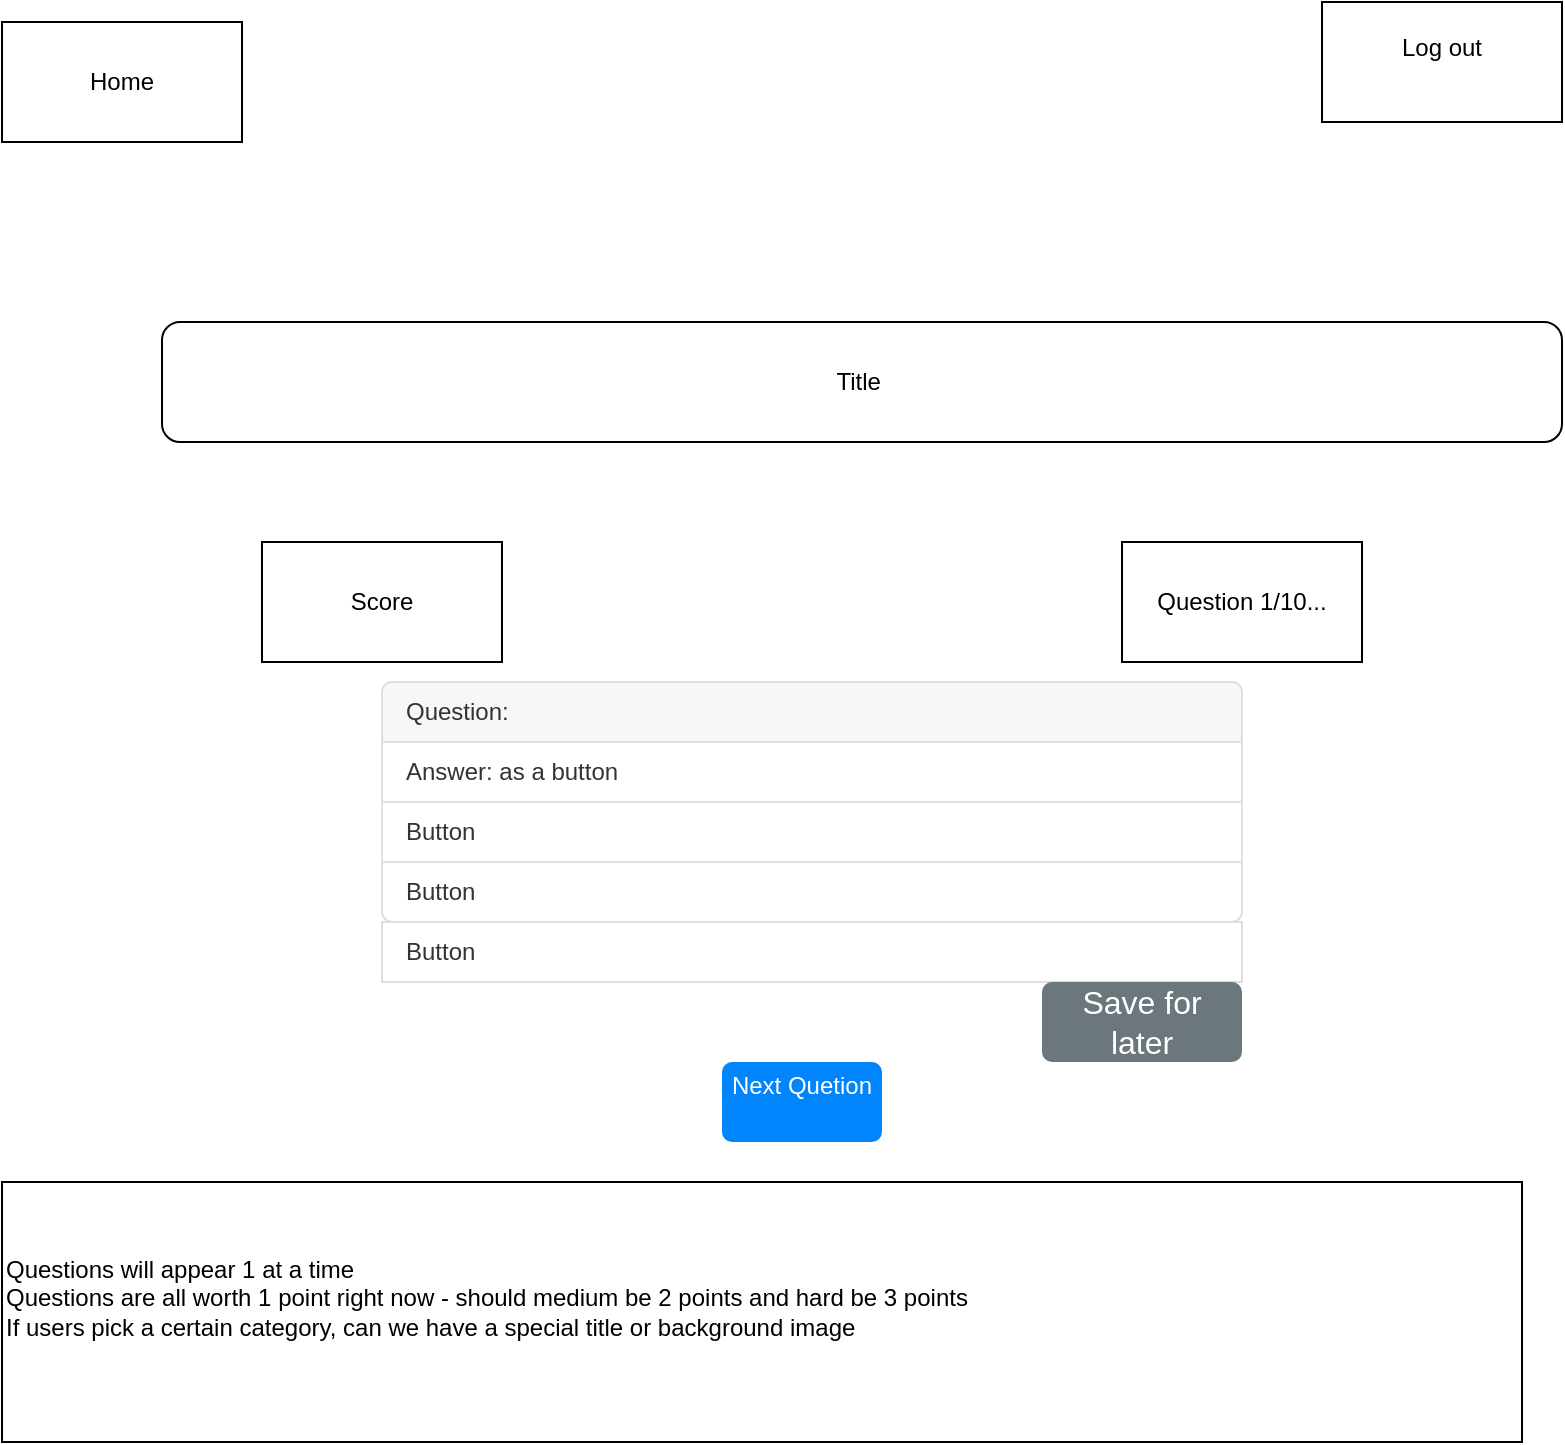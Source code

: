 <mxfile>
    <diagram id="HqVvy8os-IMtqVGMUyCh" name="Page-1">
        <mxGraphModel dx="1264" dy="802" grid="1" gridSize="10" guides="1" tooltips="1" connect="1" arrows="1" fold="1" page="1" pageScale="1" pageWidth="850" pageHeight="1100" math="0" shadow="0">
            <root>
                <mxCell id="0"/>
                <mxCell id="1" parent="0"/>
                <mxCell id="18" value="Question:&amp;nbsp;&lt;span style=&quot;white-space: pre;&quot;&gt;&#x9;&lt;/span&gt;" style="text;strokeColor=#DFDFDF;fillColor=#F7F7F7;align=left;verticalAlign=middle;spacingLeft=10;spacingRight=10;overflow=hidden;points=[[0,0.5],[1,0.5]];portConstraint=eastwest;rotatable=0;whiteSpace=wrap;html=1;shape=mxgraph.bootstrap.topButton;rSize=5;fontColor=#333333;" vertex="1" parent="1">
                    <mxGeometry x="230" y="350" width="430" height="30" as="geometry"/>
                </mxCell>
                <mxCell id="19" value="Answer: as a button" style="text;strokeColor=#DFDFDF;fillColor=#FFFFFF;align=left;verticalAlign=middle;spacingLeft=10;spacingRight=10;overflow=hidden;points=[[0,0.5],[1,0.5]];portConstraint=eastwest;rotatable=0;whiteSpace=wrap;html=1;rSize=5;fontColor=#333333;" vertex="1" parent="1">
                    <mxGeometry x="230" y="380" width="430" height="30" as="geometry"/>
                </mxCell>
                <mxCell id="20" value="Button&lt;span style=&quot;white-space: pre;&quot;&gt;&#x9;&lt;/span&gt;" style="text;strokeColor=#DFDFDF;fillColor=#FFFFFF;align=left;verticalAlign=middle;spacingLeft=10;spacingRight=10;overflow=hidden;points=[[0,0.5],[1,0.5]];portConstraint=eastwest;rotatable=0;whiteSpace=wrap;html=1;rSize=5;fontColor=#333333;" vertex="1" parent="1">
                    <mxGeometry x="230" y="410" width="430" height="30" as="geometry"/>
                </mxCell>
                <mxCell id="21" value="Button" style="text;strokeColor=#DFDFDF;fillColor=#FFFFFF;align=left;verticalAlign=middle;spacingLeft=10;spacingRight=10;overflow=hidden;points=[[0,0.5],[1,0.5]];portConstraint=eastwest;rotatable=0;whiteSpace=wrap;html=1;shape=mxgraph.bootstrap.bottomButton;rSize=5;fontColor=#333333;" vertex="1" parent="1">
                    <mxGeometry x="230" y="440" width="430" height="30" as="geometry"/>
                </mxCell>
                <mxCell id="23" value="Button&amp;nbsp;" style="text;strokeColor=#DFDFDF;fillColor=#FFFFFF;align=left;verticalAlign=middle;spacingLeft=10;spacingRight=10;overflow=hidden;points=[[0,0.5],[1,0.5]];portConstraint=eastwest;rotatable=0;whiteSpace=wrap;html=1;rSize=5;fontColor=#333333;" vertex="1" parent="1">
                    <mxGeometry x="230" y="470" width="430" height="30" as="geometry"/>
                </mxCell>
                <mxCell id="24" value="&lt;font style=&quot;font-size: 12px; color: rgb(255, 255, 255);&quot;&gt;Next Quetion&lt;/font&gt;&lt;div&gt;&lt;br&gt;&lt;/div&gt;" style="html=1;shadow=0;dashed=0;shape=mxgraph.bootstrap.rrect;rSize=5;strokeColor=none;strokeWidth=1;fillColor=#0085FC;fontColor=#FFFFFF;whiteSpace=wrap;align=center;verticalAlign=middle;spacingLeft=0;fontStyle=0;fontSize=16;spacing=5;" vertex="1" parent="1">
                    <mxGeometry x="400" y="540" width="80" height="40" as="geometry"/>
                </mxCell>
                <mxCell id="25" value="Save for later" style="html=1;shadow=0;dashed=0;shape=mxgraph.bootstrap.rrect;rSize=5;strokeColor=none;strokeWidth=1;fillColor=#6C767D;fontColor=#FFFFFF;whiteSpace=wrap;align=center;verticalAlign=middle;spacingLeft=0;fontStyle=0;fontSize=16;spacing=5;" vertex="1" parent="1">
                    <mxGeometry x="560" y="500" width="100" height="40" as="geometry"/>
                </mxCell>
                <mxCell id="26" value="Home" style="rounded=0;whiteSpace=wrap;html=1;" vertex="1" parent="1">
                    <mxGeometry x="40" y="20" width="120" height="60" as="geometry"/>
                </mxCell>
                <mxCell id="27" value="Log out&lt;div&gt;&lt;br&gt;&lt;/div&gt;" style="rounded=0;whiteSpace=wrap;html=1;" vertex="1" parent="1">
                    <mxGeometry x="700" y="10" width="120" height="60" as="geometry"/>
                </mxCell>
                <mxCell id="28" value="Title&amp;nbsp;" style="rounded=1;whiteSpace=wrap;html=1;" vertex="1" parent="1">
                    <mxGeometry x="120" y="170" width="700" height="60" as="geometry"/>
                </mxCell>
                <mxCell id="29" value="Score" style="rounded=0;whiteSpace=wrap;html=1;" vertex="1" parent="1">
                    <mxGeometry x="170" y="280" width="120" height="60" as="geometry"/>
                </mxCell>
                <mxCell id="30" value="Question 1/10..." style="rounded=0;whiteSpace=wrap;html=1;" vertex="1" parent="1">
                    <mxGeometry x="600" y="280" width="120" height="60" as="geometry"/>
                </mxCell>
                <mxCell id="35" value="Questions will appear 1 at a time&lt;div&gt;Questions are all worth 1 point right now - should medium be 2 points and hard be 3 points&amp;nbsp;&lt;/div&gt;&lt;div&gt;If users pick a certain category, can we have a special title or background image&lt;/div&gt;&lt;div&gt;&lt;br&gt;&lt;/div&gt;" style="rounded=0;whiteSpace=wrap;html=1;align=left;" vertex="1" parent="1">
                    <mxGeometry x="40" y="600" width="760" height="130" as="geometry"/>
                </mxCell>
            </root>
        </mxGraphModel>
    </diagram>
</mxfile>